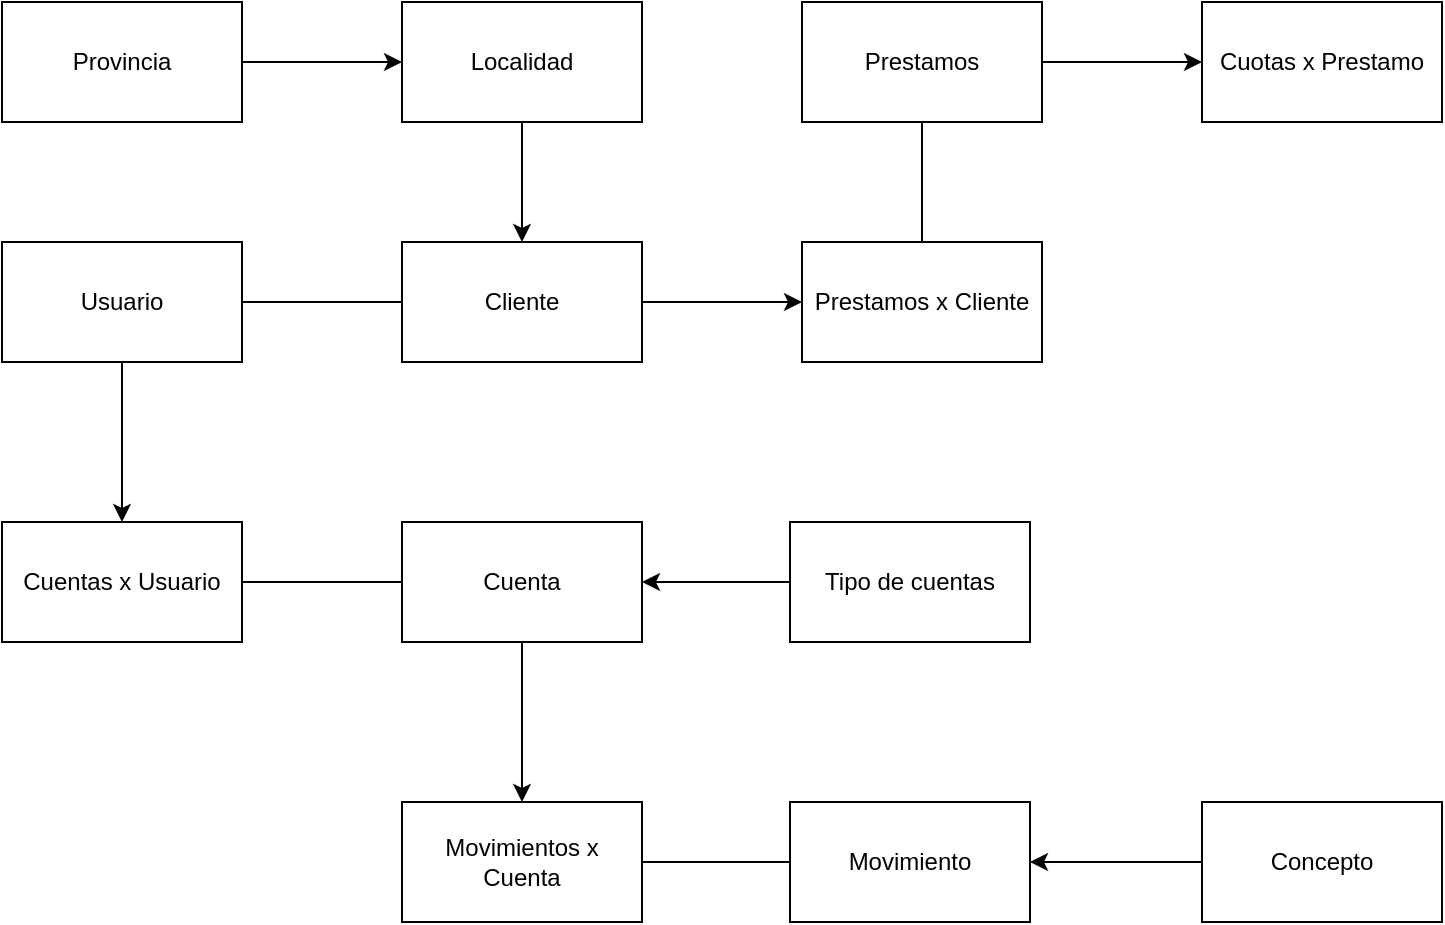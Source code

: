 <mxfile version="13.3.5"><diagram id="_gkLIs0uk-5TrZUXJcpD" name="Page-1"><mxGraphModel dx="1695" dy="479" grid="1" gridSize="10" guides="1" tooltips="1" connect="1" arrows="1" fold="1" page="1" pageScale="1" pageWidth="827" pageHeight="1169" math="0" shadow="0"><root><mxCell id="0"/><mxCell id="1" parent="0"/><mxCell id="7OMqnaxfyBUedHA_ljI--8" value="" style="edgeStyle=orthogonalEdgeStyle;rounded=0;orthogonalLoop=1;jettySize=auto;html=1;entryX=0;entryY=0.5;entryDx=0;entryDy=0;" parent="1" source="7OMqnaxfyBUedHA_ljI--1" target="7OMqnaxfyBUedHA_ljI--21" edge="1"><mxGeometry relative="1" as="geometry"><mxPoint x="360" y="170" as="targetPoint"/></mxGeometry></mxCell><mxCell id="7OMqnaxfyBUedHA_ljI--1" value="&lt;div&gt;Cliente&lt;/div&gt;" style="rounded=0;whiteSpace=wrap;html=1;" parent="1" vertex="1"><mxGeometry x="160" y="140" width="120" height="60" as="geometry"/></mxCell><mxCell id="7OMqnaxfyBUedHA_ljI--12" value="" style="edgeStyle=orthogonalEdgeStyle;rounded=0;orthogonalLoop=1;jettySize=auto;html=1;exitX=0.5;exitY=1;exitDx=0;exitDy=0;" parent="1" source="7OMqnaxfyBUedHA_ljI--18" target="7OMqnaxfyBUedHA_ljI--11" edge="1"><mxGeometry relative="1" as="geometry"/></mxCell><mxCell id="7OMqnaxfyBUedHA_ljI--21" value="Prestamos x Cliente" style="rounded=0;whiteSpace=wrap;html=1;" parent="1" vertex="1"><mxGeometry x="360" y="140" width="120" height="60" as="geometry"/></mxCell><mxCell id="ldl8a7OzUvdiZdzU9j7_-2" value="" style="edgeStyle=orthogonalEdgeStyle;rounded=0;orthogonalLoop=1;jettySize=auto;html=1;" parent="1" source="Hh0oZexJOtV7CmsJegK9-2" target="ldl8a7OzUvdiZdzU9j7_-1" edge="1"><mxGeometry relative="1" as="geometry"/></mxCell><mxCell id="Hh0oZexJOtV7CmsJegK9-2" value="Prestamos" style="rounded=0;whiteSpace=wrap;html=1;" parent="1" vertex="1"><mxGeometry x="360" y="20" width="120" height="60" as="geometry"/></mxCell><mxCell id="ldl8a7OzUvdiZdzU9j7_-1" value="Cuotas x Prestamo" style="rounded=0;whiteSpace=wrap;html=1;" parent="1" vertex="1"><mxGeometry x="560" y="20" width="120" height="60" as="geometry"/></mxCell><mxCell id="7OMqnaxfyBUedHA_ljI--18" value="&lt;div&gt;Cuenta&lt;br&gt;&lt;/div&gt;" style="rounded=0;whiteSpace=wrap;html=1;" parent="1" vertex="1"><mxGeometry x="160" y="280" width="120" height="60" as="geometry"/></mxCell><mxCell id="Hh0oZexJOtV7CmsJegK9-9" value="Cuentas x Usuario" style="rounded=0;whiteSpace=wrap;html=1;" parent="1" vertex="1"><mxGeometry x="-40" y="280" width="120" height="60" as="geometry"/></mxCell><mxCell id="Hh0oZexJOtV7CmsJegK9-17" value="" style="edgeStyle=orthogonalEdgeStyle;rounded=0;orthogonalLoop=1;jettySize=auto;html=1;" parent="1" source="7OMqnaxfyBUedHA_ljI--15" target="7OMqnaxfyBUedHA_ljI--18" edge="1"><mxGeometry relative="1" as="geometry"/></mxCell><mxCell id="7OMqnaxfyBUedHA_ljI--15" value="Tipo de cuentas" style="rounded=0;whiteSpace=wrap;html=1;" parent="1" vertex="1"><mxGeometry x="354" y="280" width="120" height="60" as="geometry"/></mxCell><mxCell id="Hh0oZexJOtV7CmsJegK9-11" value="" style="edgeStyle=orthogonalEdgeStyle;rounded=0;orthogonalLoop=1;jettySize=auto;html=1;" parent="1" source="7OMqnaxfyBUedHA_ljI--4" target="Hh0oZexJOtV7CmsJegK9-9" edge="1"><mxGeometry relative="1" as="geometry"/></mxCell><mxCell id="7OMqnaxfyBUedHA_ljI--4" value="&lt;div&gt;Usuario&lt;/div&gt;" style="rounded=0;whiteSpace=wrap;html=1;" parent="1" vertex="1"><mxGeometry x="-40" y="140" width="120" height="60" as="geometry"/></mxCell><mxCell id="7OMqnaxfyBUedHA_ljI--11" value="Movimientos x Cuenta" style="rounded=0;whiteSpace=wrap;html=1;" parent="1" vertex="1"><mxGeometry x="160" y="420" width="120" height="60" as="geometry"/></mxCell><mxCell id="HEsX-j_tiB-HaCmEcwR0-2" value="" style="edgeStyle=orthogonalEdgeStyle;rounded=0;orthogonalLoop=1;jettySize=auto;html=1;startArrow=classic;startFill=1;endArrow=none;endFill=0;" edge="1" parent="1" source="Hh0oZexJOtV7CmsJegK9-7" target="HEsX-j_tiB-HaCmEcwR0-1"><mxGeometry relative="1" as="geometry"/></mxCell><mxCell id="Hh0oZexJOtV7CmsJegK9-7" value="&lt;div&gt;Movimiento&lt;/div&gt;" style="rounded=0;whiteSpace=wrap;html=1;" parent="1" vertex="1"><mxGeometry x="354" y="420" width="120" height="60" as="geometry"/></mxCell><mxCell id="HEsX-j_tiB-HaCmEcwR0-1" value="Concepto" style="rounded=0;whiteSpace=wrap;html=1;" vertex="1" parent="1"><mxGeometry x="560" y="420" width="120" height="60" as="geometry"/></mxCell><mxCell id="Hh0oZexJOtV7CmsJegK9-6" value="" style="endArrow=none;html=1;entryX=0.5;entryY=1;entryDx=0;entryDy=0;exitX=0.5;exitY=0;exitDx=0;exitDy=0;" parent="1" source="7OMqnaxfyBUedHA_ljI--21" target="Hh0oZexJOtV7CmsJegK9-2" edge="1"><mxGeometry width="50" height="50" relative="1" as="geometry"><mxPoint x="610" y="150" as="sourcePoint"/><mxPoint x="660" y="100" as="targetPoint"/></mxGeometry></mxCell><mxCell id="Hh0oZexJOtV7CmsJegK9-12" value="" style="endArrow=none;html=1;exitX=1;exitY=0.5;exitDx=0;exitDy=0;entryX=0;entryY=0.5;entryDx=0;entryDy=0;" parent="1" target="7OMqnaxfyBUedHA_ljI--1" edge="1"><mxGeometry width="50" height="50" relative="1" as="geometry"><mxPoint x="80" y="170" as="sourcePoint"/><mxPoint x="150" y="160" as="targetPoint"/></mxGeometry></mxCell><mxCell id="Hh0oZexJOtV7CmsJegK9-15" value="" style="endArrow=none;html=1;exitX=1;exitY=0.5;exitDx=0;exitDy=0;entryX=0;entryY=0.5;entryDx=0;entryDy=0;" parent="1" source="Hh0oZexJOtV7CmsJegK9-9" target="7OMqnaxfyBUedHA_ljI--18" edge="1"><mxGeometry width="50" height="50" relative="1" as="geometry"><mxPoint x="310" y="350" as="sourcePoint"/><mxPoint x="360" y="300" as="targetPoint"/></mxGeometry></mxCell><mxCell id="Hh0oZexJOtV7CmsJegK9-18" value="" style="endArrow=none;html=1;entryX=0;entryY=0.5;entryDx=0;entryDy=0;exitX=1;exitY=0.5;exitDx=0;exitDy=0;" parent="1" source="7OMqnaxfyBUedHA_ljI--11" target="Hh0oZexJOtV7CmsJegK9-7" edge="1"><mxGeometry width="50" height="50" relative="1" as="geometry"><mxPoint x="480" y="450" as="sourcePoint"/><mxPoint x="540" y="400" as="targetPoint"/></mxGeometry></mxCell><mxCell id="B8pmwMQELKfQ9Cq4I_l5-4" style="edgeStyle=orthogonalEdgeStyle;rounded=0;orthogonalLoop=1;jettySize=auto;html=1;entryX=0.5;entryY=0;entryDx=0;entryDy=0;" parent="1" source="B8pmwMQELKfQ9Cq4I_l5-1" target="7OMqnaxfyBUedHA_ljI--1" edge="1"><mxGeometry relative="1" as="geometry"/></mxCell><mxCell id="B8pmwMQELKfQ9Cq4I_l5-1" value="Localidad" style="rounded=0;whiteSpace=wrap;html=1;" parent="1" vertex="1"><mxGeometry x="160" y="20" width="120" height="60" as="geometry"/></mxCell><mxCell id="B8pmwMQELKfQ9Cq4I_l5-3" style="edgeStyle=orthogonalEdgeStyle;rounded=0;orthogonalLoop=1;jettySize=auto;html=1;" parent="1" source="B8pmwMQELKfQ9Cq4I_l5-2" target="B8pmwMQELKfQ9Cq4I_l5-1" edge="1"><mxGeometry relative="1" as="geometry"/></mxCell><mxCell id="B8pmwMQELKfQ9Cq4I_l5-2" value="Provincia" style="rounded=0;whiteSpace=wrap;html=1;" parent="1" vertex="1"><mxGeometry x="-40" y="20" width="120" height="60" as="geometry"/></mxCell></root></mxGraphModel></diagram></mxfile>